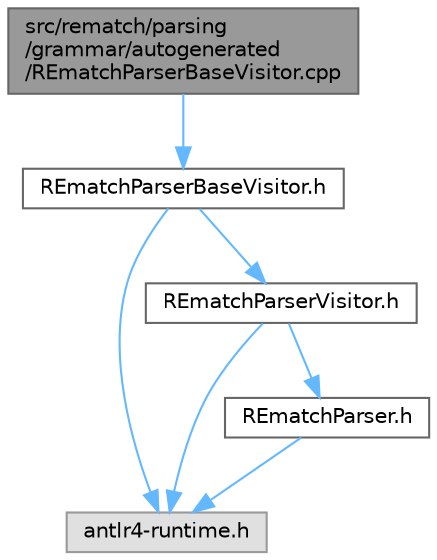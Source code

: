 digraph "src/rematch/parsing/grammar/autogenerated/REmatchParserBaseVisitor.cpp"
{
 // LATEX_PDF_SIZE
  bgcolor="transparent";
  edge [fontname=Helvetica,fontsize=10,labelfontname=Helvetica,labelfontsize=10];
  node [fontname=Helvetica,fontsize=10,shape=box,height=0.2,width=0.4];
  Node1 [label="src/rematch/parsing\l/grammar/autogenerated\l/REmatchParserBaseVisitor.cpp",height=0.2,width=0.4,color="gray40", fillcolor="grey60", style="filled", fontcolor="black",tooltip=" "];
  Node1 -> Node2 [color="steelblue1",style="solid"];
  Node2 [label="REmatchParserBaseVisitor.h",height=0.2,width=0.4,color="grey40", fillcolor="white", style="filled",URL="$d7/d4b/REmatchParserBaseVisitor_8h.html",tooltip=" "];
  Node2 -> Node3 [color="steelblue1",style="solid"];
  Node3 [label="antlr4-runtime.h",height=0.2,width=0.4,color="grey60", fillcolor="#E0E0E0", style="filled",tooltip=" "];
  Node2 -> Node4 [color="steelblue1",style="solid"];
  Node4 [label="REmatchParserVisitor.h",height=0.2,width=0.4,color="grey40", fillcolor="white", style="filled",URL="$df/db6/REmatchParserVisitor_8h.html",tooltip=" "];
  Node4 -> Node3 [color="steelblue1",style="solid"];
  Node4 -> Node5 [color="steelblue1",style="solid"];
  Node5 [label="REmatchParser.h",height=0.2,width=0.4,color="grey40", fillcolor="white", style="filled",URL="$d8/dea/REmatchParser_8h.html",tooltip=" "];
  Node5 -> Node3 [color="steelblue1",style="solid"];
}
